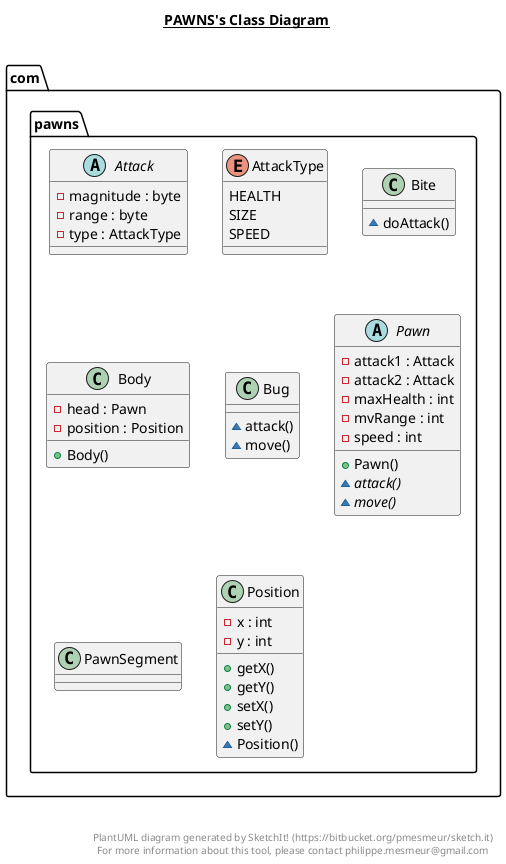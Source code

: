 @startuml

title __PAWNS's Class Diagram__\n

  namespace com.pawns {
    abstract class com.pawns.Attack {
        - magnitude : byte
        - range : byte
        - type : AttackType
    }
  }
  

  namespace com.pawns {
    enum AttackType {
      HEALTH
      SIZE
      SPEED
    }
  }
  

  namespace com.pawns {
    class com.pawns.Bite {
        ~ doAttack()
    }
  }
  

  namespace com.pawns {
    class com.pawns.Body {
        - head : Pawn
        - position : Position
        + Body()
    }
  }
  

  namespace com.pawns {
    class com.pawns.Bug {
        ~ attack()
        ~ move()
    }
  }
  

  namespace com.pawns {
    abstract class com.pawns.Pawn {
        - attack1 : Attack
        - attack2 : Attack
        - maxHealth : int
        - mvRange : int
        - speed : int
        + Pawn()
        {abstract} ~ attack()
        {abstract} ~ move()
    }
  }
  

  namespace com.pawns {
    class com.pawns.PawnSegment {
    }
  }
  

  namespace com.pawns {
    class com.pawns.Position {
        - x : int
        - y : int
        + getX()
        + getY()
        + setX()
        + setY()
        ~ Position()
    }
  }
  



right footer


PlantUML diagram generated by SketchIt! (https://bitbucket.org/pmesmeur/sketch.it)
For more information about this tool, please contact philippe.mesmeur@gmail.com
endfooter

@enduml
